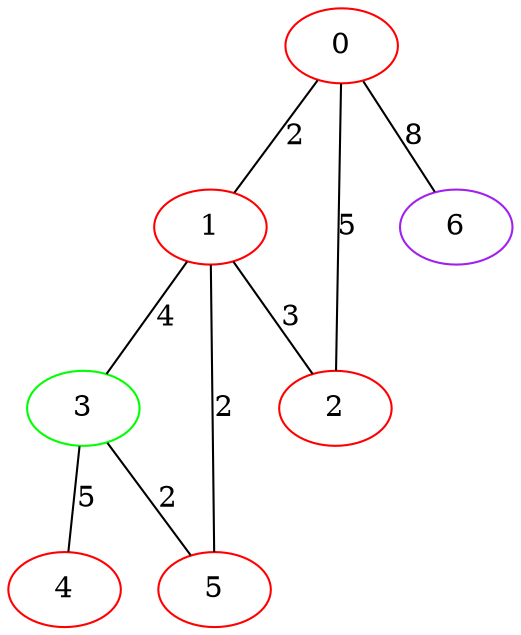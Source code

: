 graph "" {
0 [color=red, weight=1];
1 [color=red, weight=1];
2 [color=red, weight=1];
3 [color=green, weight=2];
4 [color=red, weight=1];
5 [color=red, weight=1];
6 [color=purple, weight=4];
0 -- 1  [key=0, label=2];
0 -- 2  [key=0, label=5];
0 -- 6  [key=0, label=8];
1 -- 2  [key=0, label=3];
1 -- 3  [key=0, label=4];
1 -- 5  [key=0, label=2];
3 -- 4  [key=0, label=5];
3 -- 5  [key=0, label=2];
}
